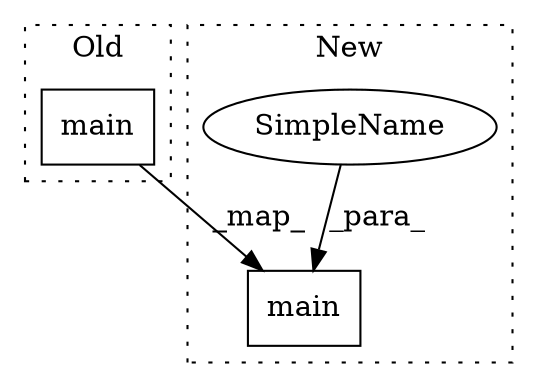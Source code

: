 digraph G {
subgraph cluster0 {
1 [label="main" a="32" s="792,827" l="5,1" shape="box"];
label = "Old";
style="dotted";
}
subgraph cluster1 {
2 [label="main" a="32" s="698,752" l="5,1" shape="box"];
3 [label="SimpleName" a="42" s="" l="" shape="ellipse"];
label = "New";
style="dotted";
}
1 -> 2 [label="_map_"];
3 -> 2 [label="_para_"];
}